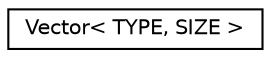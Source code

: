 digraph "Graphical Class Hierarchy"
{
 // LATEX_PDF_SIZE
  edge [fontname="Helvetica",fontsize="10",labelfontname="Helvetica",labelfontsize="10"];
  node [fontname="Helvetica",fontsize="10",shape=record];
  rankdir="LR";
  Node0 [label="Vector\< TYPE, SIZE \>",height=0.2,width=0.4,color="black", fillcolor="white", style="filled",URL="$classVector.html",tooltip=" "];
}
